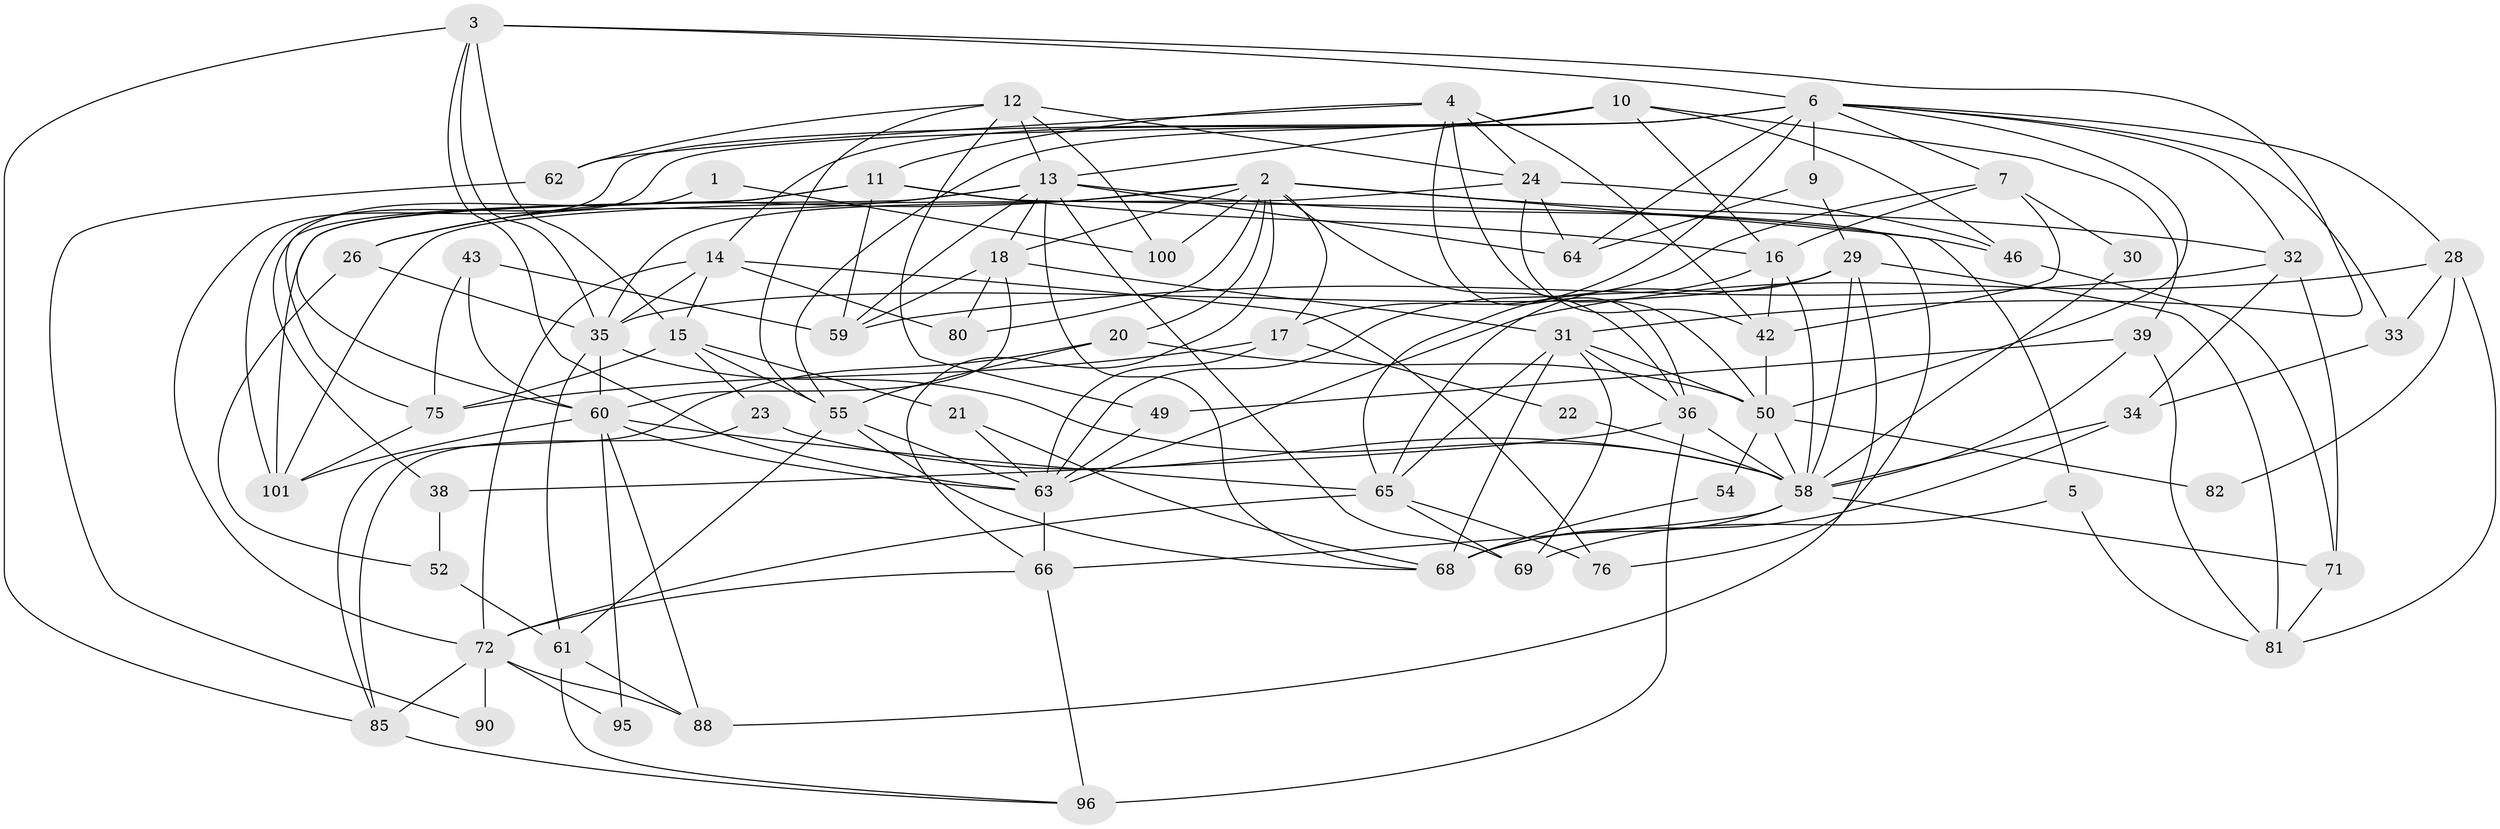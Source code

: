 // original degree distribution, {2: 0.12264150943396226, 9: 0.02830188679245283, 3: 0.2830188679245283, 5: 0.19811320754716982, 4: 0.2830188679245283, 7: 0.018867924528301886, 6: 0.0660377358490566}
// Generated by graph-tools (version 1.1) at 2025/41/03/06/25 10:41:56]
// undirected, 67 vertices, 170 edges
graph export_dot {
graph [start="1"]
  node [color=gray90,style=filled];
  1;
  2 [super="+8"];
  3 [super="+84"];
  4 [super="+37"];
  5 [super="+92"];
  6 [super="+67"];
  7 [super="+99"];
  9;
  10 [super="+25"];
  11 [super="+27"];
  12 [super="+74"];
  13 [super="+19"];
  14 [super="+48"];
  15 [super="+104"];
  16 [super="+87"];
  17 [super="+77"];
  18 [super="+91"];
  20 [super="+73"];
  21;
  22;
  23 [super="+47"];
  24 [super="+51"];
  26 [super="+41"];
  28 [super="+45"];
  29 [super="+53"];
  30;
  31 [super="+44"];
  32 [super="+40"];
  33;
  34;
  35 [super="+57"];
  36 [super="+97"];
  38;
  39;
  42 [super="+56"];
  43;
  46;
  49;
  50 [super="+98"];
  52;
  54;
  55 [super="+94"];
  58 [super="+86"];
  59 [super="+93"];
  60 [super="+83"];
  61 [super="+70"];
  62;
  63 [super="+78"];
  64;
  65 [super="+106"];
  66;
  68 [super="+79"];
  69 [super="+102"];
  71;
  72 [super="+89"];
  75 [super="+103"];
  76;
  80;
  81;
  82;
  85 [super="+105"];
  88;
  90;
  95;
  96;
  100;
  101;
  1 -- 100;
  1 -- 75;
  2 -- 32;
  2 -- 5;
  2 -- 66;
  2 -- 80;
  2 -- 100;
  2 -- 35;
  2 -- 18;
  2 -- 20;
  2 -- 17;
  2 -- 36;
  2 -- 26;
  3 -- 31;
  3 -- 63;
  3 -- 35;
  3 -- 85;
  3 -- 6;
  3 -- 15;
  4 -- 50;
  4 -- 42;
  4 -- 62;
  4 -- 11;
  4 -- 24;
  4 -- 36;
  5 -- 69;
  5 -- 81;
  6 -- 101;
  6 -- 33;
  6 -- 32;
  6 -- 64;
  6 -- 72;
  6 -- 9;
  6 -- 17;
  6 -- 7;
  6 -- 50;
  6 -- 28;
  7 -- 16;
  7 -- 30 [weight=2];
  7 -- 42;
  7 -- 63;
  9 -- 29;
  9 -- 64;
  10 -- 39;
  10 -- 46;
  10 -- 14;
  10 -- 16;
  10 -- 13;
  10 -- 55;
  11 -- 16;
  11 -- 38;
  11 -- 59;
  11 -- 60;
  11 -- 76;
  12 -- 49;
  12 -- 55;
  12 -- 24;
  12 -- 62;
  12 -- 100;
  12 -- 13;
  13 -- 64;
  13 -- 59;
  13 -- 69;
  13 -- 18;
  13 -- 101;
  13 -- 46;
  13 -- 68;
  13 -- 26;
  14 -- 80;
  14 -- 76;
  14 -- 15;
  14 -- 72;
  14 -- 35;
  15 -- 21;
  15 -- 55;
  15 -- 23;
  15 -- 75;
  16 -- 65;
  16 -- 58;
  16 -- 42;
  17 -- 22;
  17 -- 75;
  17 -- 63;
  18 -- 31;
  18 -- 80;
  18 -- 59;
  18 -- 60;
  20 -- 50;
  20 -- 85;
  20 -- 55;
  21 -- 68;
  21 -- 63;
  22 -- 58;
  23 -- 85;
  23 -- 58;
  24 -- 64;
  24 -- 101;
  24 -- 42;
  24 -- 46;
  26 -- 52;
  26 -- 35;
  28 -- 81;
  28 -- 33;
  28 -- 82;
  28 -- 63;
  29 -- 81;
  29 -- 88;
  29 -- 65 [weight=2];
  29 -- 58;
  29 -- 35;
  30 -- 58;
  31 -- 65;
  31 -- 50;
  31 -- 68;
  31 -- 69;
  31 -- 36;
  32 -- 34;
  32 -- 59;
  32 -- 71;
  33 -- 34;
  34 -- 68;
  34 -- 58;
  35 -- 58;
  35 -- 61;
  35 -- 60;
  36 -- 38;
  36 -- 96;
  36 -- 58;
  38 -- 52;
  39 -- 58;
  39 -- 49;
  39 -- 81;
  42 -- 50;
  43 -- 60;
  43 -- 59;
  43 -- 75;
  46 -- 71;
  49 -- 63;
  50 -- 58;
  50 -- 54;
  50 -- 82;
  52 -- 61;
  54 -- 68;
  55 -- 68;
  55 -- 61;
  55 -- 63;
  58 -- 66;
  58 -- 71;
  58 -- 68;
  60 -- 101;
  60 -- 65;
  60 -- 88;
  60 -- 95;
  60 -- 63;
  61 -- 96;
  61 -- 88;
  62 -- 90;
  63 -- 66;
  65 -- 69;
  65 -- 76;
  65 -- 72;
  66 -- 96;
  66 -- 72;
  71 -- 81;
  72 -- 88;
  72 -- 90 [weight=2];
  72 -- 85;
  72 -- 95;
  75 -- 101;
  85 -- 96;
}
